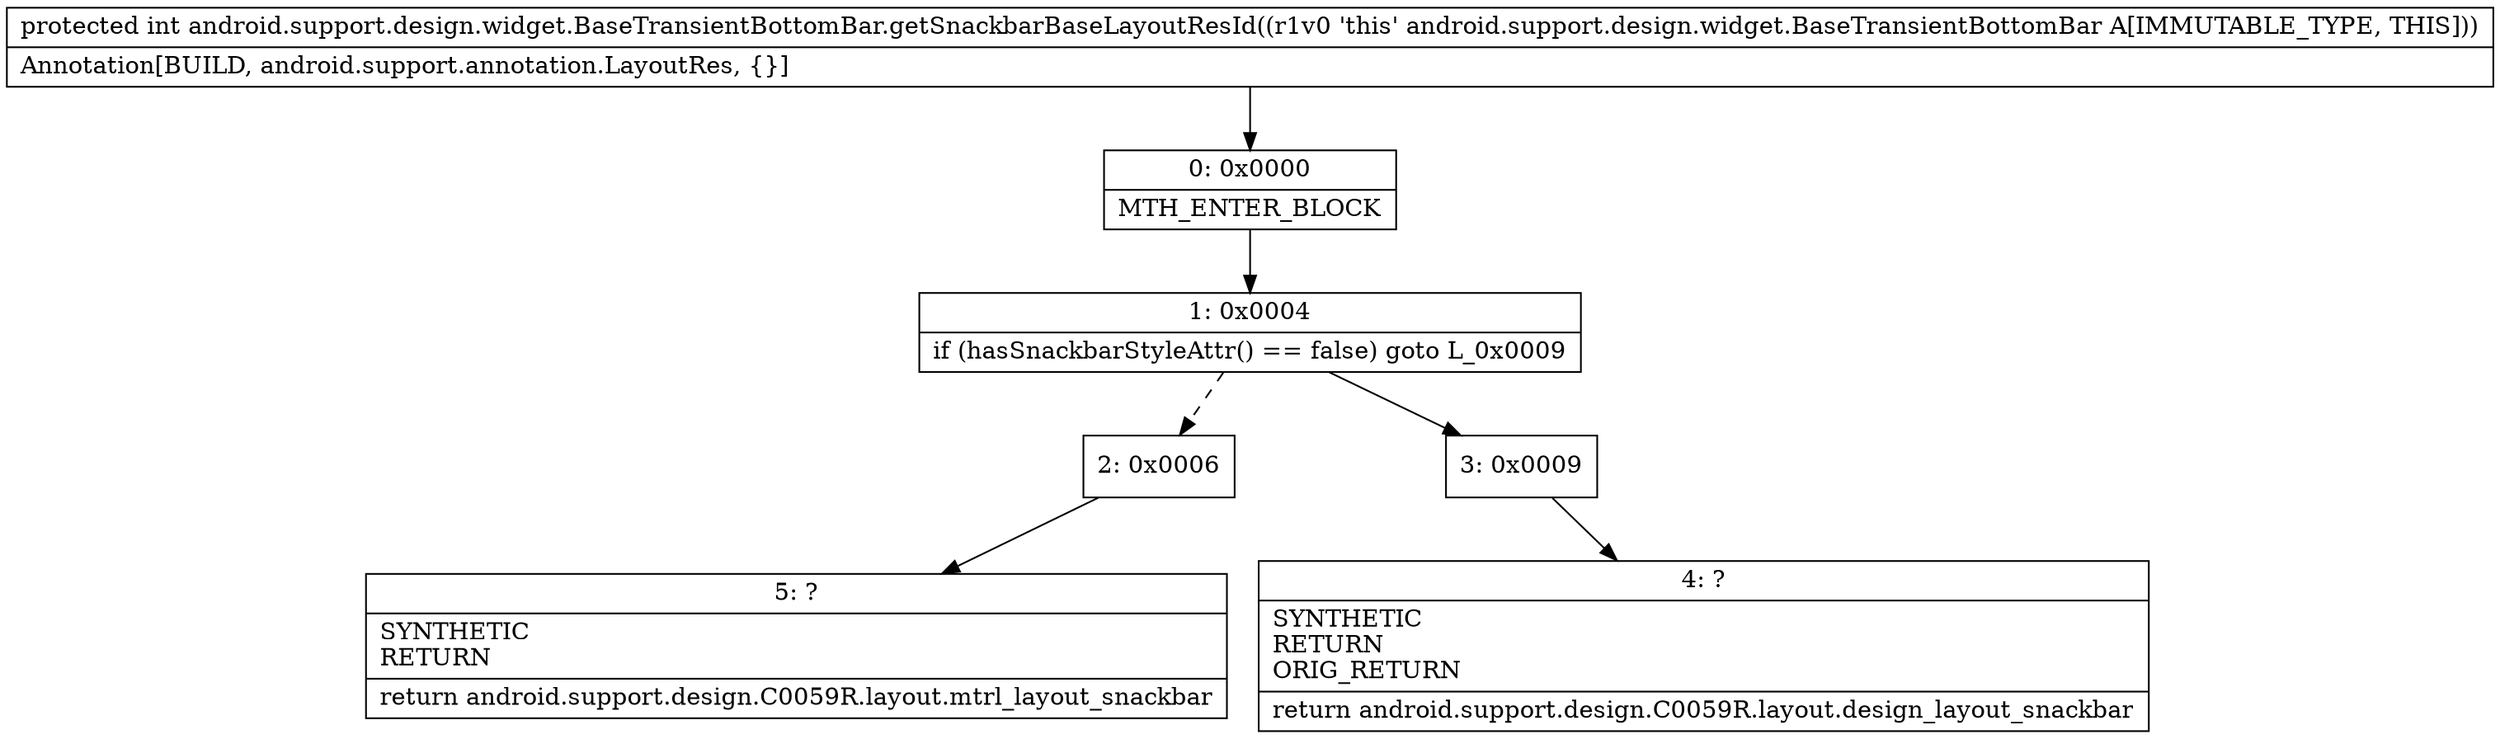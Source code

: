 digraph "CFG forandroid.support.design.widget.BaseTransientBottomBar.getSnackbarBaseLayoutResId()I" {
Node_0 [shape=record,label="{0\:\ 0x0000|MTH_ENTER_BLOCK\l}"];
Node_1 [shape=record,label="{1\:\ 0x0004|if (hasSnackbarStyleAttr() == false) goto L_0x0009\l}"];
Node_2 [shape=record,label="{2\:\ 0x0006}"];
Node_3 [shape=record,label="{3\:\ 0x0009}"];
Node_4 [shape=record,label="{4\:\ ?|SYNTHETIC\lRETURN\lORIG_RETURN\l|return android.support.design.C0059R.layout.design_layout_snackbar\l}"];
Node_5 [shape=record,label="{5\:\ ?|SYNTHETIC\lRETURN\l|return android.support.design.C0059R.layout.mtrl_layout_snackbar\l}"];
MethodNode[shape=record,label="{protected int android.support.design.widget.BaseTransientBottomBar.getSnackbarBaseLayoutResId((r1v0 'this' android.support.design.widget.BaseTransientBottomBar A[IMMUTABLE_TYPE, THIS]))  | Annotation[BUILD, android.support.annotation.LayoutRes, \{\}]\l}"];
MethodNode -> Node_0;
Node_0 -> Node_1;
Node_1 -> Node_2[style=dashed];
Node_1 -> Node_3;
Node_2 -> Node_5;
Node_3 -> Node_4;
}

